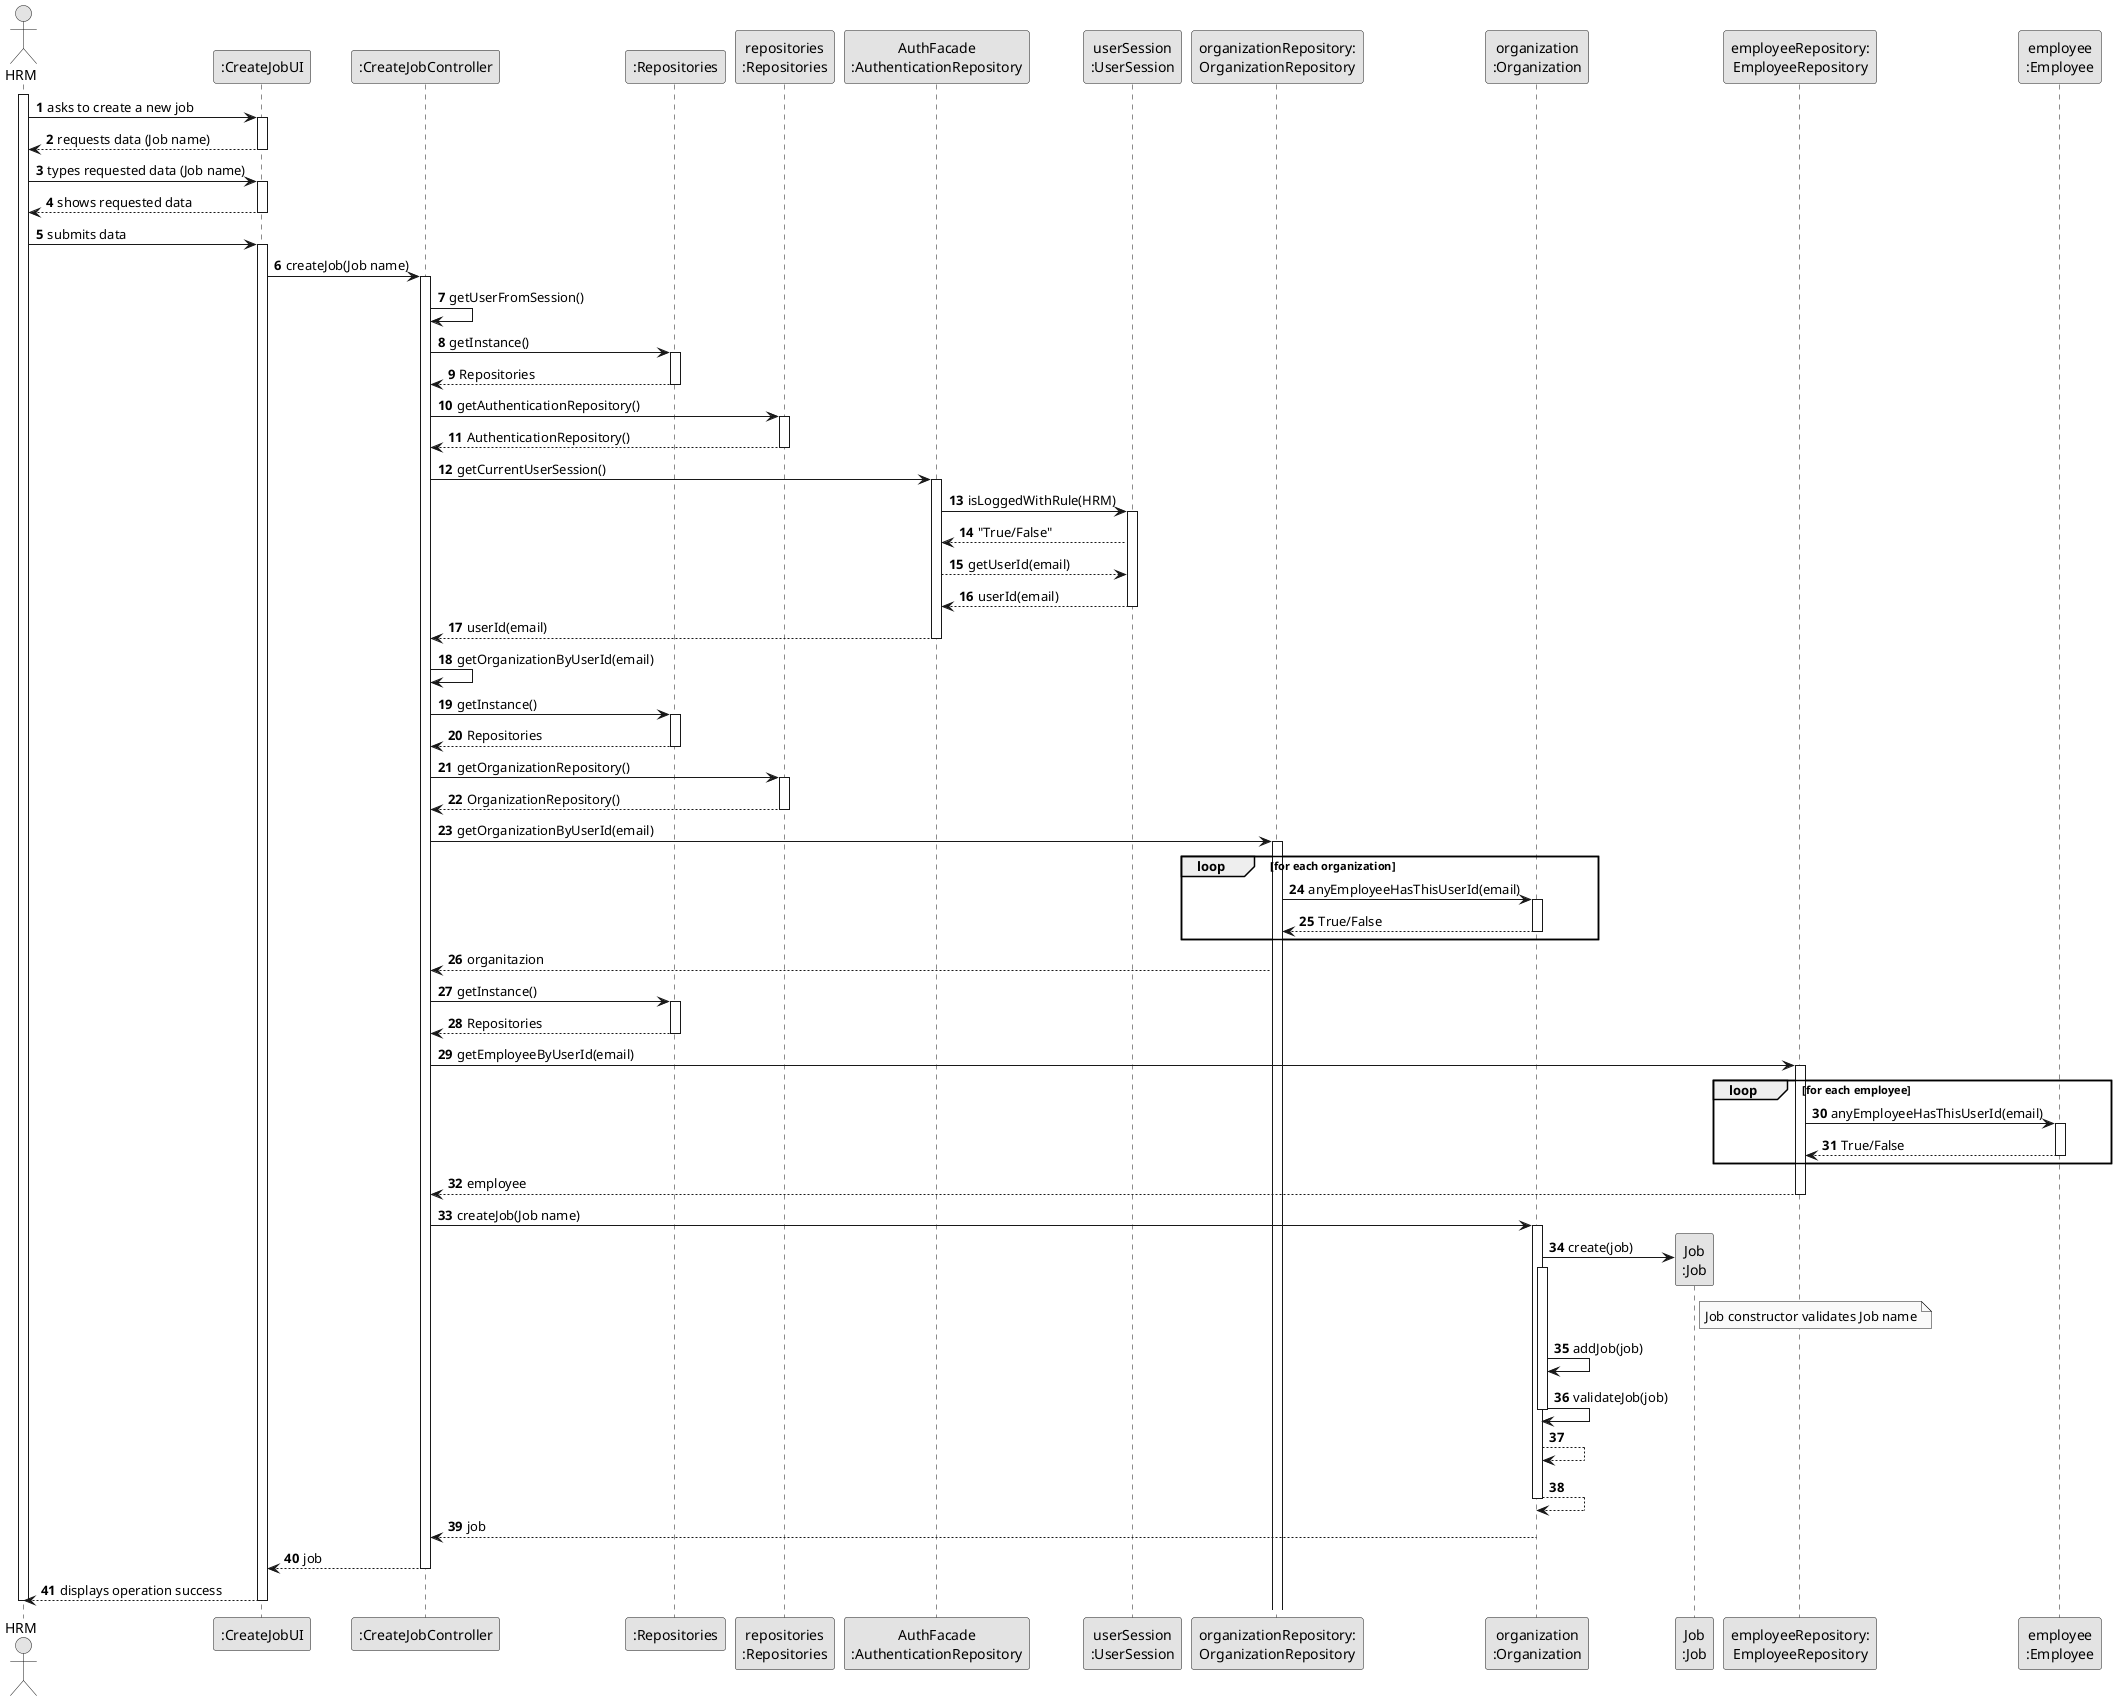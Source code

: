 @startuml
skinparam monochrome true
skinparam packageStyle rectangle
skinparam shadowing false

autonumber

'hide footbox
actor "HRM" as ADM
participant ":CreateJobUI" as UI
participant ":CreateJobController" as CTRL
participant ":Repositories" as RepositorySingleton
participant "repositories\n:Repositories" as PLAT
participant "AuthFacade\n:AuthenticationRepository" as AUTHREP
participant "userSession\n:UserSession" as USER
participant "organizationRepository:\nOrganizationRepository" as OrganizationRepository
participant "organization\n:Organization" as ORG
participant "Job\n:Job" as JOB
participant "employeeRepository:\nEmployeeRepository" as EMPREP
participant "employee\n:Employee" as EMP




activate ADM

        ADM -> UI : asks to create a new job
        activate UI

        UI --> ADM : requests data (Job name)
    deactivate UI

    ADM -> UI : types requested data (Job name)
    activate UI

        UI --> ADM : shows requested data
    deactivate UI

    ADM -> UI : submits data
    activate UI

        UI -> CTRL : createJob(Job name)
        activate CTRL

        CTRL -> CTRL : getUserFromSession()

        CTRL -> RepositorySingleton : getInstance()
        activate RepositorySingleton
        CTRL <-- RepositorySingleton : Repositories
        deactivate RepositorySingleton

        CTRL -> PLAT : getAuthenticationRepository()

        activate PLAT
        CTRL <-- PLAT : AuthenticationRepository()
        deactivate PLAT



        CTRL -> AUTHREP : getCurrentUserSession()

        activate AUTHREP




        AUTHREP -> USER : isLoggedWithRule(HRM)

        activate USER

        AUTHREP <-- USER : "True/False"
        AUTHREP --> USER : getUserId(email)
        AUTHREP <-- USER : userId(email)
        deactivate USER

        CTRL <-- AUTHREP : userId(email)
        deactivate AUTHREP

        CTRL -> CTRL : getOrganizationByUserId(email)


        CTRL -> RepositorySingleton : getInstance()
        activate RepositorySingleton
        CTRL <-- RepositorySingleton : Repositories
        deactivate RepositorySingleton
        CTRL -> PLAT : getOrganizationRepository()
        activate PLAT
        CTRL <-- PLAT : OrganizationRepository()
        deactivate PLAT


        CTRL -> OrganizationRepository :getOrganizationByUserId(email)
        activate OrganizationRepository
            loop for each organization
            OrganizationRepository -> ORG : anyEmployeeHasThisUserId(email)
            activate ORG

            OrganizationRepository <-- ORG : True/False
            deactivate ORG
            end loop

        CTRL <-- OrganizationRepository : organitazion

                CTRL -> RepositorySingleton : getInstance()
                activate RepositorySingleton
                CTRL <-- RepositorySingleton : Repositories
                deactivate RepositorySingleton

        CTRL -> EMPREP :getEmployeeByUserId(email)
                activate EMPREP
                    loop for each employee
                    EMPREP -> EMP : anyEmployeeHasThisUserId(email)
                    activate EMP
                    EMPREP <-- EMP : True/False
                    deactivate EMP
                    end loop

                CTRL <-- EMPREP : employee
                deactivate EMPREP







            CTRL -> ORG: createJob(Job name)
            activate ORG

                ORG -> JOB**: create(job)
                note right of JOB
                  Job constructor validates Job name
                endnote


                activate ORG
                    ORG -> ORG: addJob(job)
                    ORG -> ORG: validateJob(job)

                    deactivate ORG

                    ORG --> ORG
                    ORG --> ORG
                deactivate ORG

                ORG --> CTRL : job

            deactivate ORG

            CTRL --> UI: job
            deactivate CTRL
            UI --> ADM: displays operation success
    deactivate UI

deactivate ADM

@enduml